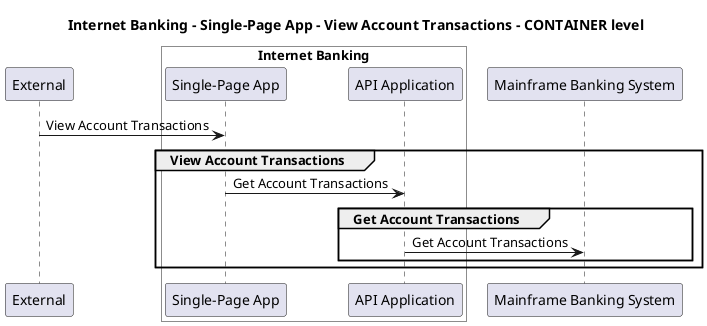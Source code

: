 @startuml

title Internet Banking - Single-Page App - View Account Transactions - CONTAINER level

participant "External" as C4InterFlow.SoftwareSystems.ExternalSystem

box "Internet Banking" #White
    participant "Single-Page App" as BigBankPlc.SoftwareSystems.InternetBanking.Containers.SinglePageApp
    participant "API Application" as BigBankPlc.SoftwareSystems.InternetBanking.Containers.APIApplication
end box

participant "Mainframe Banking System" as BigBankPlc.SoftwareSystems.MainframeBankingSystem

C4InterFlow.SoftwareSystems.ExternalSystem -> BigBankPlc.SoftwareSystems.InternetBanking.Containers.SinglePageApp : View Account Transactions
group View Account Transactions
BigBankPlc.SoftwareSystems.InternetBanking.Containers.SinglePageApp -> BigBankPlc.SoftwareSystems.InternetBanking.Containers.APIApplication : Get Account Transactions
group Get Account Transactions
BigBankPlc.SoftwareSystems.InternetBanking.Containers.APIApplication -> BigBankPlc.SoftwareSystems.MainframeBankingSystem : Get Account Transactions
end
end


@enduml

